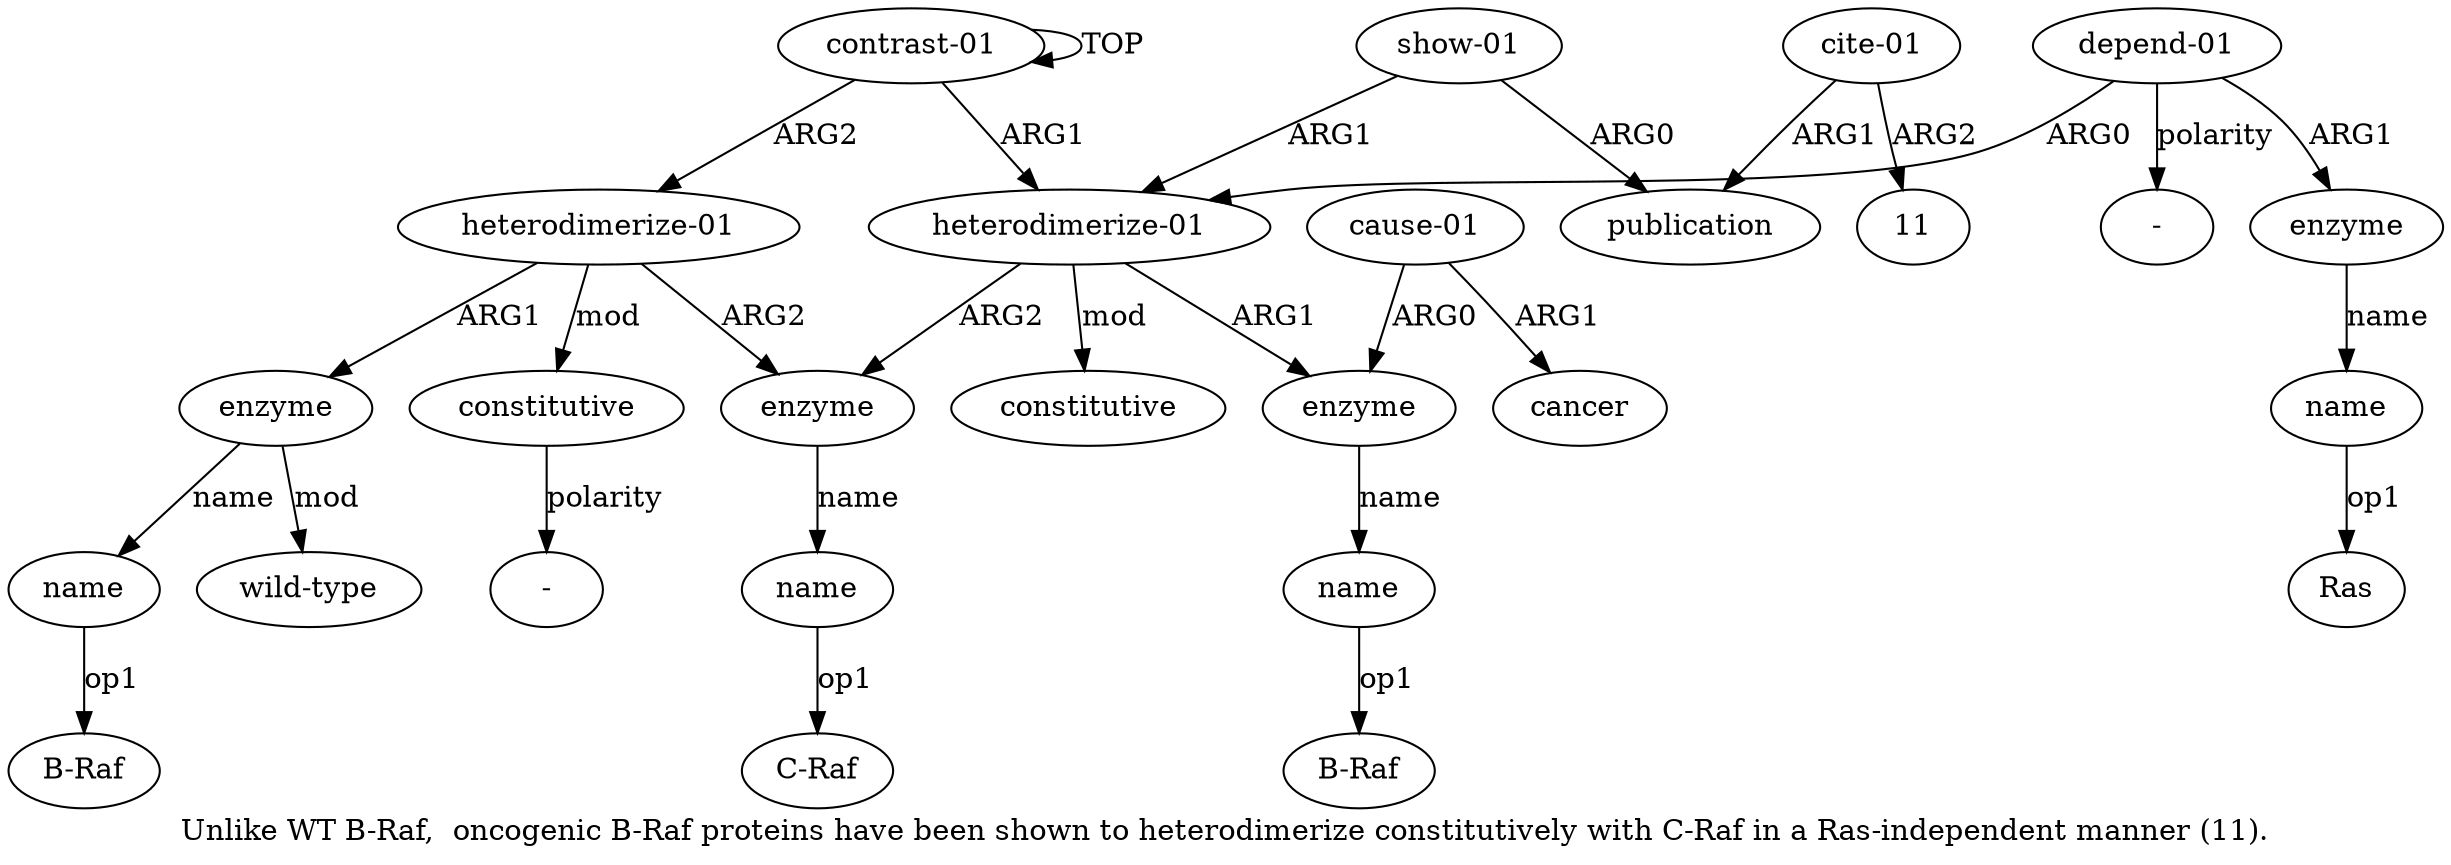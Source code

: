 digraph  {
	graph [label="Unlike WT B-Raf,  oncogenic B-Raf proteins have been shown to heterodimerize constitutively with C-Raf in a Ras-independent manner (\
11)."];
	node [label="\N"];
	"a17 B-Raf"	 [color=black,
		gold_ind=-1,
		gold_label="B-Raf",
		label="B-Raf",
		test_ind=-1,
		test_label="B-Raf"];
	"a9 -"	 [color=black,
		gold_ind=-1,
		gold_label="-",
		label="-",
		test_ind=-1,
		test_label="-"];
	"a7 C-Raf"	 [color=black,
		gold_ind=-1,
		gold_label="C-Raf",
		label="C-Raf",
		test_ind=-1,
		test_label="C-Raf"];
	"a3 B-Raf"	 [color=black,
		gold_ind=-1,
		gold_label="B-Raf",
		label="B-Raf",
		test_ind=-1,
		test_label="B-Raf"];
	a15	 [color=black,
		gold_ind=15,
		gold_label="heterodimerize-01",
		label="heterodimerize-01",
		test_ind=15,
		test_label="heterodimerize-01"];
	a16	 [color=black,
		gold_ind=16,
		gold_label=enzyme,
		label=enzyme,
		test_ind=16,
		test_label=enzyme];
	a15 -> a16 [key=0,
	color=black,
	gold_label=ARG1,
	label=ARG1,
	test_label=ARG1];
a19 [color=black,
	gold_ind=19,
	gold_label=constitutive,
	label=constitutive,
	test_ind=19,
	test_label=constitutive];
a15 -> a19 [key=0,
color=black,
gold_label=mod,
label=mod,
test_label=mod];
a6 [color=black,
gold_ind=6,
gold_label=enzyme,
label=enzyme,
test_ind=6,
test_label=enzyme];
a15 -> a6 [key=0,
color=black,
gold_label=ARG2,
label=ARG2,
test_label=ARG2];
a14 [color=black,
gold_ind=14,
gold_label="cite-01",
label="cite-01",
test_ind=14,
test_label="cite-01"];
a13 [color=black,
gold_ind=13,
gold_label=publication,
label=publication,
test_ind=13,
test_label=publication];
a14 -> a13 [key=0,
color=black,
gold_label=ARG1,
label=ARG1,
test_label=ARG1];
"a14 11" [color=black,
gold_ind=-1,
gold_label=11,
label=11,
test_ind=-1,
test_label=11];
a14 -> "a14 11" [key=0,
color=black,
gold_label=ARG2,
label=ARG2,
test_label=ARG2];
a17 [color=black,
gold_ind=17,
gold_label=name,
label=name,
test_ind=17,
test_label=name];
a17 -> "a17 B-Raf" [key=0,
color=black,
gold_label=op1,
label=op1,
test_label=op1];
a16 -> a17 [key=0,
color=black,
gold_label=name,
label=name,
test_label=name];
a18 [color=black,
gold_ind=18,
gold_label="wild-type",
label="wild-type",
test_ind=18,
test_label="wild-type"];
a16 -> a18 [key=0,
color=black,
gold_label=mod,
label=mod,
test_label=mod];
a11 [color=black,
gold_ind=11,
gold_label=name,
label=name,
test_ind=11,
test_label=name];
"a11 Ras" [color=black,
gold_ind=-1,
gold_label=Ras,
label=Ras,
test_ind=-1,
test_label=Ras];
a11 -> "a11 Ras" [key=0,
color=black,
gold_label=op1,
label=op1,
test_label=op1];
a10 [color=black,
gold_ind=10,
gold_label=enzyme,
label=enzyme,
test_ind=10,
test_label=enzyme];
a10 -> a11 [key=0,
color=black,
gold_label=name,
label=name,
test_label=name];
a12 [color=black,
gold_ind=12,
gold_label="show-01",
label="show-01",
test_ind=12,
test_label="show-01"];
a12 -> a13 [key=0,
color=black,
gold_label=ARG0,
label=ARG0,
test_label=ARG0];
a1 [color=black,
gold_ind=1,
gold_label="heterodimerize-01",
label="heterodimerize-01",
test_ind=1,
test_label="heterodimerize-01"];
a12 -> a1 [key=0,
color=black,
gold_label=ARG1,
label=ARG1,
test_label=ARG1];
"a19 -" [color=black,
gold_ind=-1,
gold_label="-",
label="-",
test_ind=-1,
test_label="-"];
a19 -> "a19 -" [key=0,
color=black,
gold_label=polarity,
label=polarity,
test_label=polarity];
a2 [color=black,
gold_ind=2,
gold_label=enzyme,
label=enzyme,
test_ind=2,
test_label=enzyme];
a1 -> a2 [key=0,
color=black,
gold_label=ARG1,
label=ARG1,
test_label=ARG1];
a1 -> a6 [key=0,
color=black,
gold_label=ARG2,
label=ARG2,
test_label=ARG2];
a8 [color=black,
gold_ind=8,
gold_label=constitutive,
label=constitutive,
test_ind=8,
test_label=constitutive];
a1 -> a8 [key=0,
color=black,
gold_label=mod,
label=mod,
test_label=mod];
a0 [color=black,
gold_ind=0,
gold_label="contrast-01",
label="contrast-01",
test_ind=0,
test_label="contrast-01"];
a0 -> a15 [key=0,
color=black,
gold_label=ARG2,
label=ARG2,
test_label=ARG2];
a0 -> a1 [key=0,
color=black,
gold_label=ARG1,
label=ARG1,
test_label=ARG1];
a0 -> a0 [key=0,
color=black,
gold_label=TOP,
label=TOP,
test_label=TOP];
a3 [color=black,
gold_ind=3,
gold_label=name,
label=name,
test_ind=3,
test_label=name];
a3 -> "a3 B-Raf" [key=0,
color=black,
gold_label=op1,
label=op1,
test_label=op1];
a2 -> a3 [key=0,
color=black,
gold_label=name,
label=name,
test_label=name];
a5 [color=black,
gold_ind=5,
gold_label=cancer,
label=cancer,
test_ind=5,
test_label=cancer];
a4 [color=black,
gold_ind=4,
gold_label="cause-01",
label="cause-01",
test_ind=4,
test_label="cause-01"];
a4 -> a2 [key=0,
color=black,
gold_label=ARG0,
label=ARG0,
test_label=ARG0];
a4 -> a5 [key=0,
color=black,
gold_label=ARG1,
label=ARG1,
test_label=ARG1];
a7 [color=black,
gold_ind=7,
gold_label=name,
label=name,
test_ind=7,
test_label=name];
a7 -> "a7 C-Raf" [key=0,
color=black,
gold_label=op1,
label=op1,
test_label=op1];
a6 -> a7 [key=0,
color=black,
gold_label=name,
label=name,
test_label=name];
a9 [color=black,
gold_ind=9,
gold_label="depend-01",
label="depend-01",
test_ind=9,
test_label="depend-01"];
a9 -> "a9 -" [key=0,
color=black,
gold_label=polarity,
label=polarity,
test_label=polarity];
a9 -> a10 [key=0,
color=black,
gold_label=ARG1,
label=ARG1,
test_label=ARG1];
a9 -> a1 [key=0,
color=black,
gold_label=ARG0,
label=ARG0,
test_label=ARG0];
}
